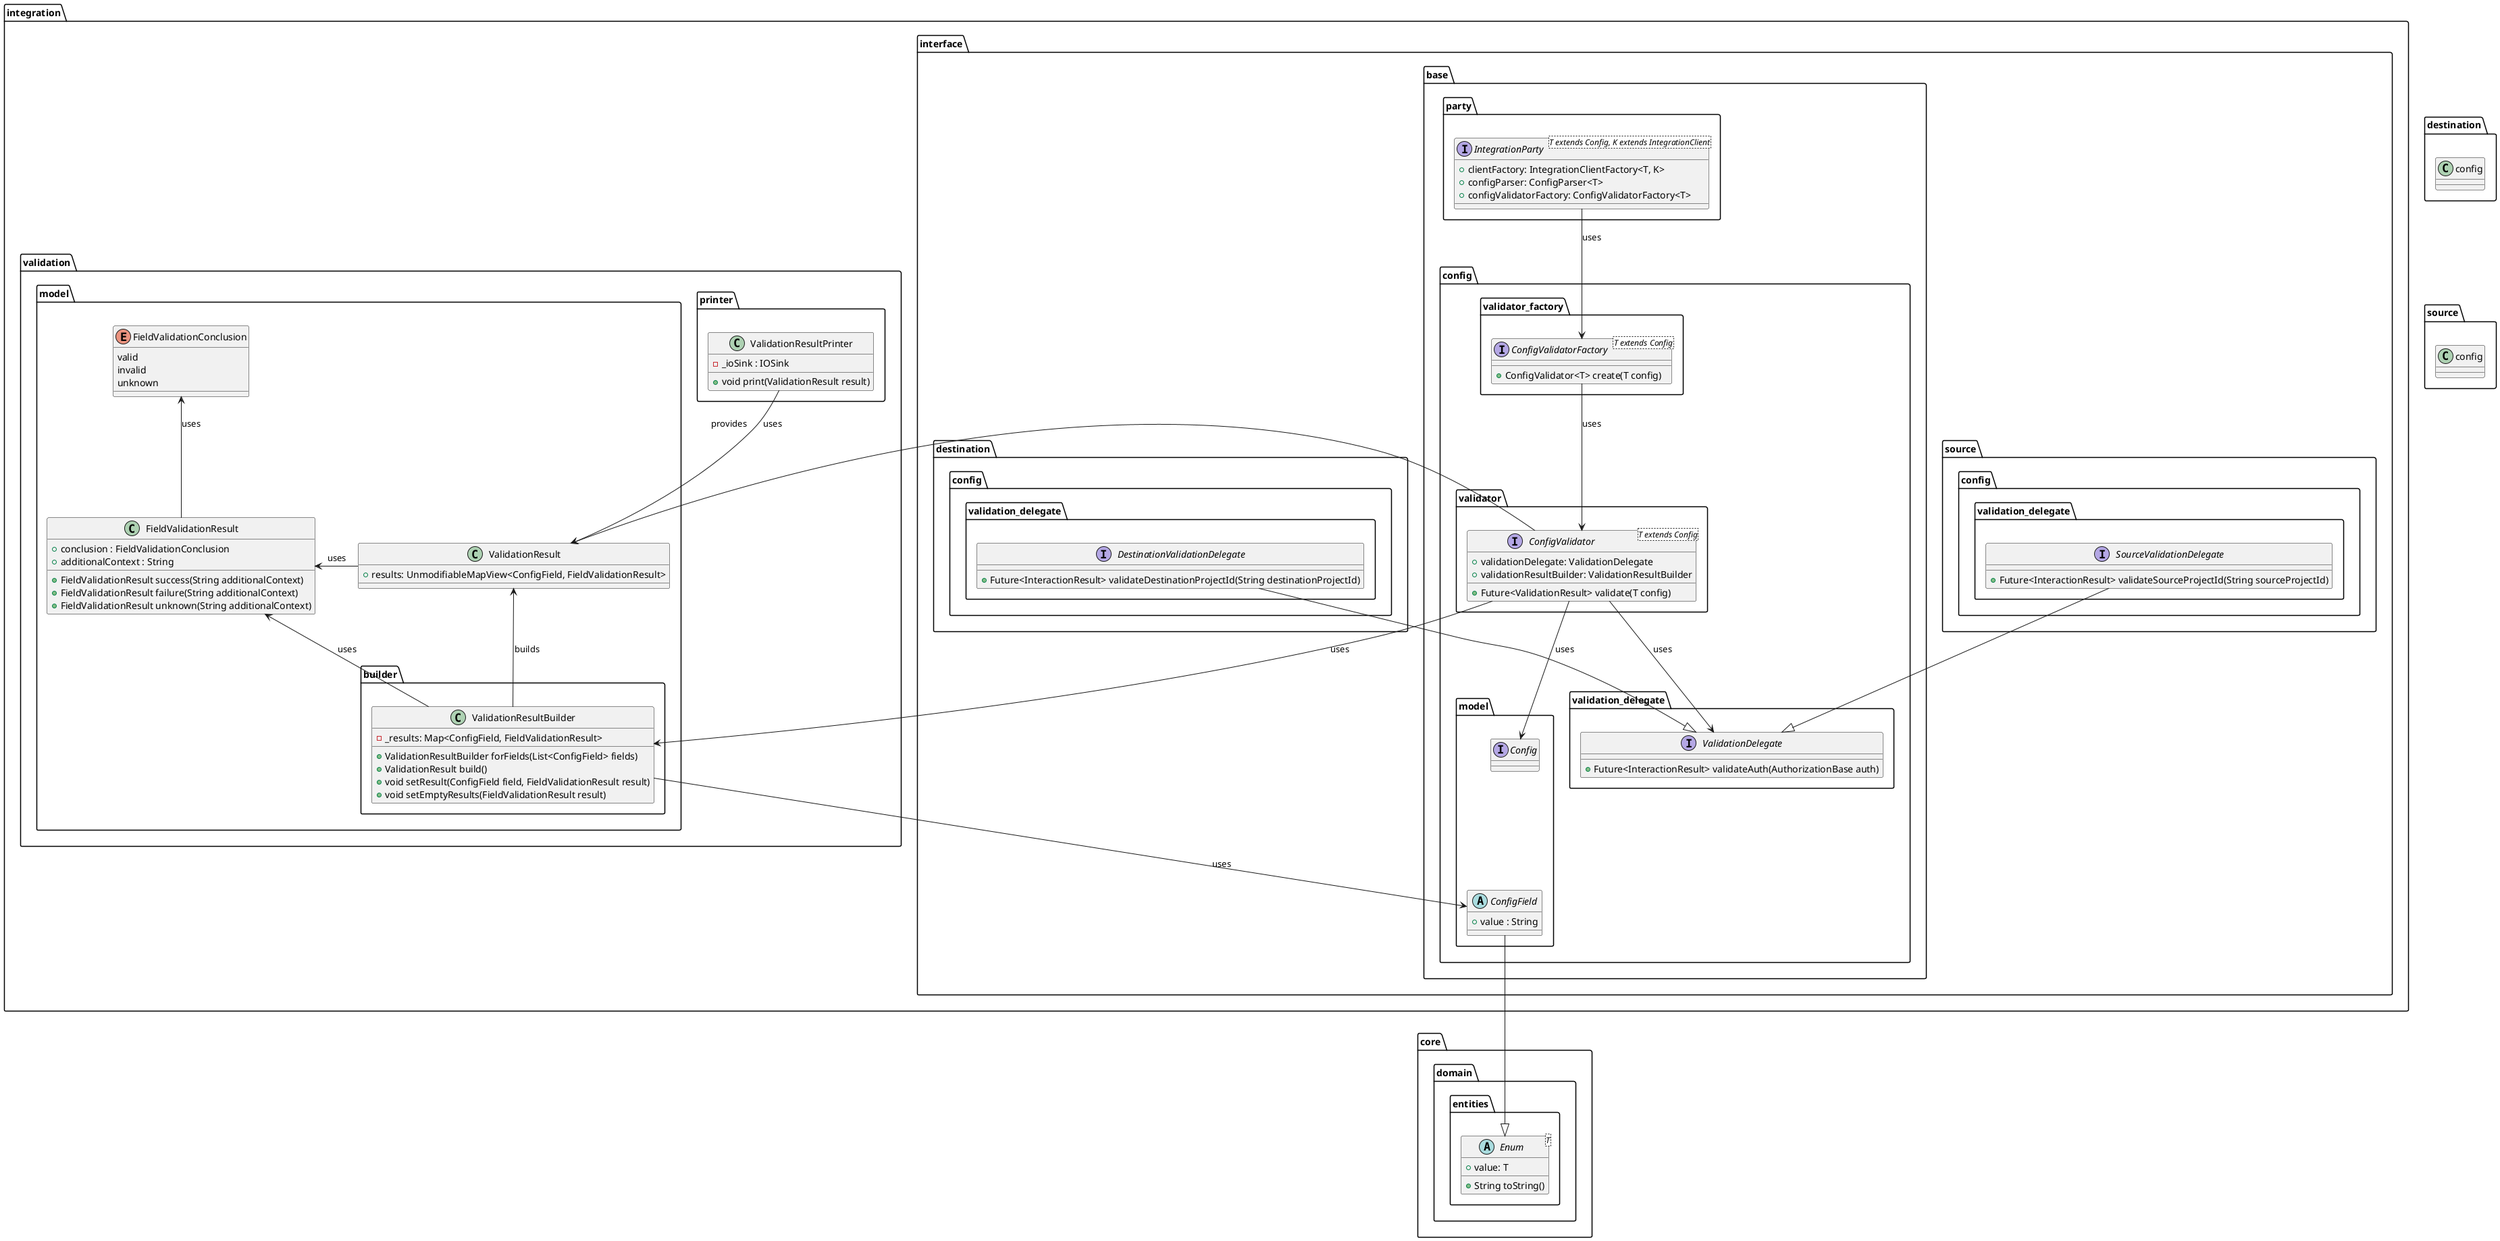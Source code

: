 @startuml config_validator_base_class_diagram
    package core.domain.entities {
        abstract class Enum<T> {
            + value: T
            + String toString()
        }
    }
    package integration {
        package interface {
            package base {
                package party {
                    interface IntegrationParty<T extends Config, K extends IntegrationClient> {
                        + clientFactory: IntegrationClientFactory<T, K>
                        + configParser: ConfigParser<T>
                        + configValidatorFactory: ConfigValidatorFactory<T>
                    }
                }

                package config {
                    package model {
                        interface Config {}
                        abstract class ConfigField {
                            + value : String
                        }
                    }

                    package validator {
                        interface ConfigValidator<T extends Config> {
                            + validationDelegate: ValidationDelegate
                            + validationResultBuilder: ValidationResultBuilder
                            + Future<ValidationResult> validate(T config)
                        }
                    }

                    package validation_delegate as base_validation_delegate {
                        interface ValidationDelegate {
                            + Future<InteractionResult> validateAuth(AuthorizationBase auth)
                        }
                    }

                    package validator_factory {
                        interface ConfigValidatorFactory<T extends Config> {
                            + ConfigValidator<T> create(T config)
                        }
                    }
                }
            }

            package source.config {
                package validation_delegate as source_validation_delegate {
                    interface SourceValidationDelegate {
                        + Future<InteractionResult> validateSourceProjectId(String sourceProjectId)
                    }
                }
            }

            package destination.config {
                package validation_delegate as destination_validation_delegate {
                    interface DestinationValidationDelegate {
                        + Future<InteractionResult> validateDestinationProjectId(String destinationProjectId)
                    }
                }
            }
        }

        package validation as integration_validation {
            package printer as integration_validation_printer {
                class ValidationResultPrinter {
                    - _ioSink : IOSink
                    + void print(ValidationResult result)
                }
            }

            package model as validation_model{
                package builder as validation_model_builder {
                    class ValidationResultBuilder {
                        - _results: Map<ConfigField, FieldValidationResult>
                        + ValidationResultBuilder forFields(List<ConfigField> fields)
                        + ValidationResult build()
                        + void setResult(ConfigField field, FieldValidationResult result)
                        + void setEmptyResults(FieldValidationResult result)
                    }
                }

                class ValidationResult {
                    + results: UnmodifiableMapView<ConfigField, FieldValidationResult>
                }

                class FieldValidationResult {
                    + conclusion : FieldValidationConclusion
                    + additionalContext : String
                    
                    + FieldValidationResult success(String additionalContext)
                    + FieldValidationResult failure(String additionalContext)
                    + FieldValidationResult unknown(String additionalContext)
                }

                enum FieldValidationConclusion {
                    valid
                    invalid
                    unknown
                }
            }
        }
    }

    IntegrationParty --> ConfigValidatorFactory : uses

    ConfigValidatorFactory --> ConfigValidator : uses

    ConfigValidator --> ValidationDelegate : uses
    ConfigValidator --> ValidationResult : provides
    ConfigValidator -up-> ValidationResultBuilder : uses
    ConfigValidator --> Config : uses

    ConfigField --|> Enum

    ValidationResultBuilder -up-> ValidationResult : builds
    ValidationResult -left-> FieldValidationResult : uses
    ValidationResultBuilder --> FieldValidationResult : uses
    ValidationResultPrinter -down-> ValidationResult : uses
    ValidationResultBuilder --> ConfigField : uses

    FieldValidationResult -up-> FieldValidationConclusion : uses
 
    SourceValidationDelegate --|> ValidationDelegate
    DestinationValidationDelegate -down-|> ValidationDelegate


    Config -[hidden]down-> ConfigField
    destination.config -[hidden]-> source.config
@enduml
